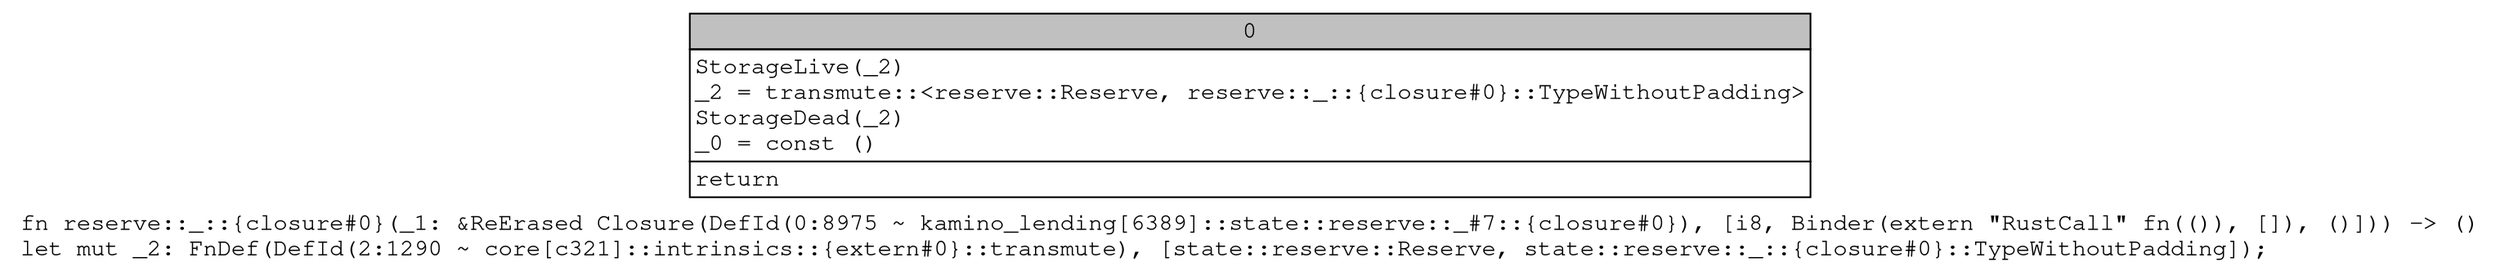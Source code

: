 digraph Mir_0_8975 {
    graph [fontname="Courier, monospace"];
    node [fontname="Courier, monospace"];
    edge [fontname="Courier, monospace"];
    label=<fn reserve::_::{closure#0}(_1: &amp;ReErased Closure(DefId(0:8975 ~ kamino_lending[6389]::state::reserve::_#7::{closure#0}), [i8, Binder(extern &quot;RustCall&quot; fn(()), []), ()])) -&gt; ()<br align="left"/>let mut _2: FnDef(DefId(2:1290 ~ core[c321]::intrinsics::{extern#0}::transmute), [state::reserve::Reserve, state::reserve::_::{closure#0}::TypeWithoutPadding]);<br align="left"/>>;
    bb0__0_8975 [shape="none", label=<<table border="0" cellborder="1" cellspacing="0"><tr><td bgcolor="gray" align="center" colspan="1">0</td></tr><tr><td align="left" balign="left">StorageLive(_2)<br/>_2 = transmute::&lt;reserve::Reserve, reserve::_::{closure#0}::TypeWithoutPadding&gt;<br/>StorageDead(_2)<br/>_0 = const ()<br/></td></tr><tr><td align="left">return</td></tr></table>>];
}
